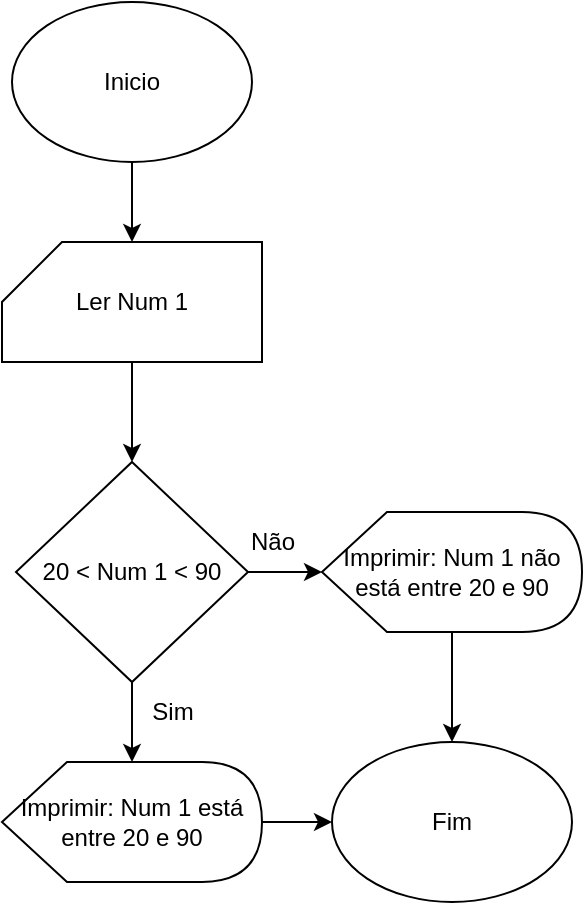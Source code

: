 <mxfile version="24.0.1" type="github">
  <diagram name="Page-1" id="um_HIWCcPhuLsZuy2wrI">
    <mxGraphModel dx="1211" dy="726" grid="1" gridSize="10" guides="1" tooltips="1" connect="1" arrows="1" fold="1" page="1" pageScale="1" pageWidth="850" pageHeight="1100" math="0" shadow="0">
      <root>
        <mxCell id="0" />
        <mxCell id="1" parent="0" />
        <mxCell id="2a9DgQ8hHfNi8Au9BJch-3" value="" style="edgeStyle=orthogonalEdgeStyle;rounded=0;orthogonalLoop=1;jettySize=auto;html=1;" edge="1" parent="1" source="2a9DgQ8hHfNi8Au9BJch-1" target="2a9DgQ8hHfNi8Au9BJch-2">
          <mxGeometry relative="1" as="geometry" />
        </mxCell>
        <mxCell id="2a9DgQ8hHfNi8Au9BJch-1" value="Inicio" style="ellipse;whiteSpace=wrap;html=1;" vertex="1" parent="1">
          <mxGeometry x="295" y="280" width="120" height="80" as="geometry" />
        </mxCell>
        <mxCell id="2a9DgQ8hHfNi8Au9BJch-5" value="" style="edgeStyle=orthogonalEdgeStyle;rounded=0;orthogonalLoop=1;jettySize=auto;html=1;" edge="1" parent="1" source="2a9DgQ8hHfNi8Au9BJch-2">
          <mxGeometry relative="1" as="geometry">
            <mxPoint x="355" y="510" as="targetPoint" />
          </mxGeometry>
        </mxCell>
        <mxCell id="2a9DgQ8hHfNi8Au9BJch-2" value="Ler Num 1" style="shape=card;whiteSpace=wrap;html=1;" vertex="1" parent="1">
          <mxGeometry x="290" y="400" width="130" height="60" as="geometry" />
        </mxCell>
        <mxCell id="2a9DgQ8hHfNi8Au9BJch-10" value="" style="edgeStyle=orthogonalEdgeStyle;rounded=0;orthogonalLoop=1;jettySize=auto;html=1;" edge="1" parent="1" source="2a9DgQ8hHfNi8Au9BJch-6">
          <mxGeometry relative="1" as="geometry">
            <mxPoint x="355" y="660" as="targetPoint" />
          </mxGeometry>
        </mxCell>
        <mxCell id="2a9DgQ8hHfNi8Au9BJch-18" value="" style="edgeStyle=orthogonalEdgeStyle;rounded=0;orthogonalLoop=1;jettySize=auto;html=1;" edge="1" parent="1" source="2a9DgQ8hHfNi8Au9BJch-6" target="2a9DgQ8hHfNi8Au9BJch-17">
          <mxGeometry relative="1" as="geometry" />
        </mxCell>
        <mxCell id="2a9DgQ8hHfNi8Au9BJch-6" value="20 &amp;lt; Num 1 &amp;lt; 90" style="rhombus;whiteSpace=wrap;html=1;" vertex="1" parent="1">
          <mxGeometry x="297" y="510" width="116" height="110" as="geometry" />
        </mxCell>
        <mxCell id="2a9DgQ8hHfNi8Au9BJch-22" value="" style="edgeStyle=orthogonalEdgeStyle;rounded=0;orthogonalLoop=1;jettySize=auto;html=1;" edge="1" parent="1" source="2a9DgQ8hHfNi8Au9BJch-14" target="2a9DgQ8hHfNi8Au9BJch-20">
          <mxGeometry relative="1" as="geometry" />
        </mxCell>
        <mxCell id="2a9DgQ8hHfNi8Au9BJch-14" value="Imprimir: Num 1 está entre 20 e 90" style="shape=display;whiteSpace=wrap;html=1;" vertex="1" parent="1">
          <mxGeometry x="290" y="660" width="130" height="60" as="geometry" />
        </mxCell>
        <mxCell id="2a9DgQ8hHfNi8Au9BJch-16" value="Sim" style="text;html=1;align=center;verticalAlign=middle;resizable=0;points=[];autosize=1;strokeColor=none;fillColor=none;" vertex="1" parent="1">
          <mxGeometry x="355" y="620" width="40" height="30" as="geometry" />
        </mxCell>
        <mxCell id="2a9DgQ8hHfNi8Au9BJch-21" value="" style="edgeStyle=orthogonalEdgeStyle;rounded=0;orthogonalLoop=1;jettySize=auto;html=1;" edge="1" parent="1" source="2a9DgQ8hHfNi8Au9BJch-17" target="2a9DgQ8hHfNi8Au9BJch-20">
          <mxGeometry relative="1" as="geometry" />
        </mxCell>
        <mxCell id="2a9DgQ8hHfNi8Au9BJch-17" value="Imprimir: Num 1 não está entre 20 e 90" style="shape=display;whiteSpace=wrap;html=1;" vertex="1" parent="1">
          <mxGeometry x="450" y="535" width="130" height="60" as="geometry" />
        </mxCell>
        <mxCell id="2a9DgQ8hHfNi8Au9BJch-19" value="Não" style="text;html=1;align=center;verticalAlign=middle;resizable=0;points=[];autosize=1;strokeColor=none;fillColor=none;" vertex="1" parent="1">
          <mxGeometry x="400" y="535" width="50" height="30" as="geometry" />
        </mxCell>
        <mxCell id="2a9DgQ8hHfNi8Au9BJch-20" value="Fim" style="ellipse;whiteSpace=wrap;html=1;" vertex="1" parent="1">
          <mxGeometry x="455" y="650" width="120" height="80" as="geometry" />
        </mxCell>
      </root>
    </mxGraphModel>
  </diagram>
</mxfile>

